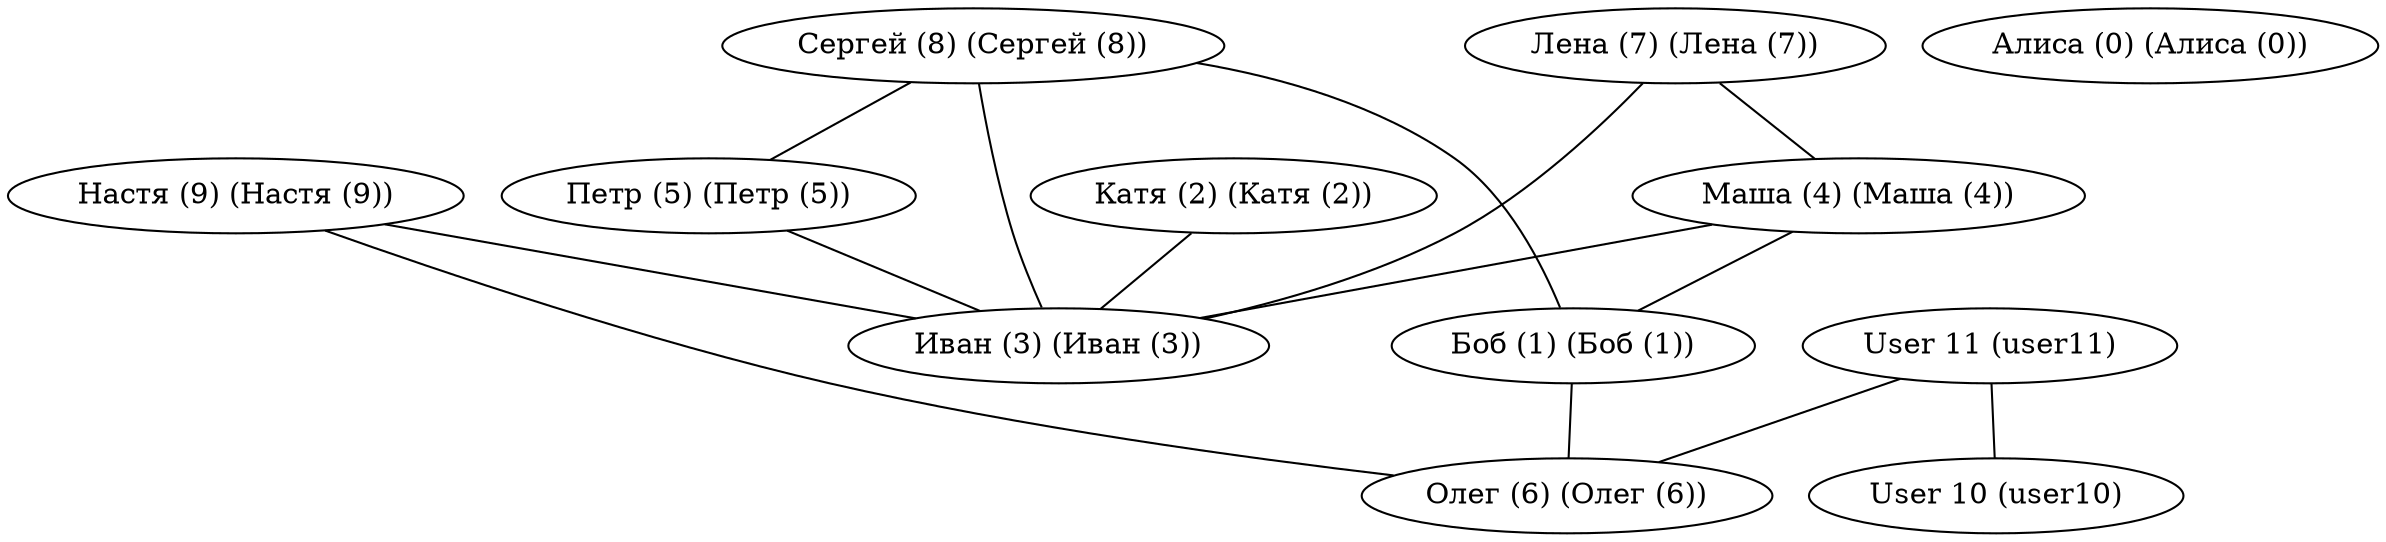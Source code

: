graph SocialGraph {
    "Лена (7) (Лена (7))";
    "Настя (9) (Настя (9))";
    "User 11 (user11)";
    "User 10 (user10)";
    "Катя (2) (Катя (2))";
    "Сергей (8) (Сергей (8))";
    "Маша (4) (Маша (4))";
    "Боб (1) (Боб (1))";
    "Олег (6) (Олег (6))";
    "Алиса (0) (Алиса (0))";
    "Петр (5) (Петр (5))";
    "Иван (3) (Иван (3))";
    "Лена (7) (Лена (7))" -- "Маша (4) (Маша (4))";
    "Лена (7) (Лена (7))" -- "Иван (3) (Иван (3))";
    "Настя (9) (Настя (9))" -- "Олег (6) (Олег (6))";
    "Настя (9) (Настя (9))" -- "Иван (3) (Иван (3))";
    "User 11 (user11)" -- "User 10 (user10)";
    "User 11 (user11)" -- "Олег (6) (Олег (6))";
    "Катя (2) (Катя (2))" -- "Иван (3) (Иван (3))";
    "Сергей (8) (Сергей (8))" -- "Боб (1) (Боб (1))";
    "Сергей (8) (Сергей (8))" -- "Петр (5) (Петр (5))";
    "Сергей (8) (Сергей (8))" -- "Иван (3) (Иван (3))";
    "Маша (4) (Маша (4))" -- "Боб (1) (Боб (1))";
    "Маша (4) (Маша (4))" -- "Иван (3) (Иван (3))";
    "Боб (1) (Боб (1))" -- "Олег (6) (Олег (6))";
    "Петр (5) (Петр (5))" -- "Иван (3) (Иван (3))";
}